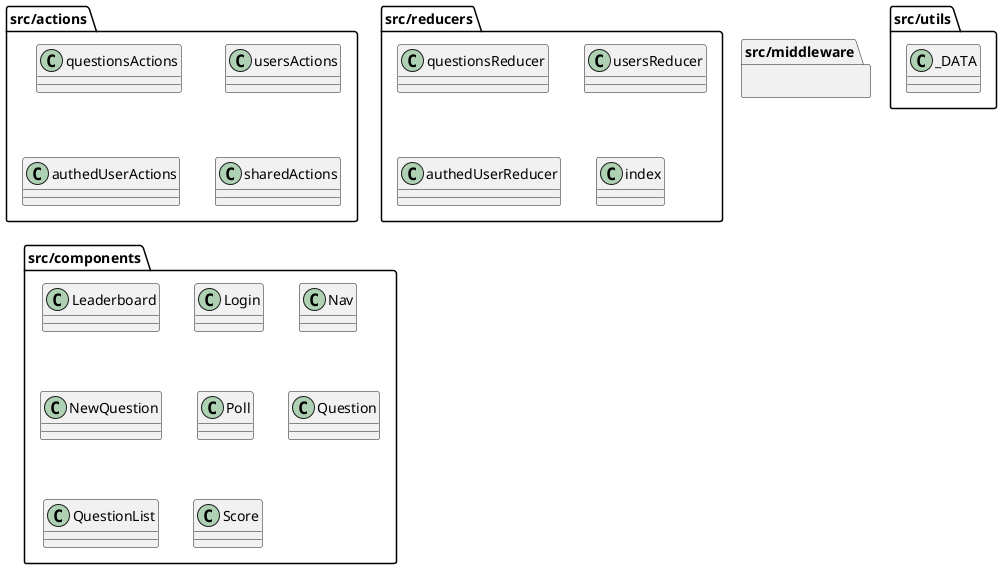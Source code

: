 @startuml solution

package src/actions {
  class questionsActions
  class usersActions
  class authedUserActions
  class sharedActions
}

package src/reducers {
class questionsReducer
  class usersReducer
  class authedUserReducer
  class index
}

package src/middleware {

}

package src/components {
  class Leaderboard 
  class Login
  class Nav
  class NewQuestion
  class Poll
  class Question
  class QuestionList
  class Score
}

package src/utils {
  class _DATA
}

@enduml